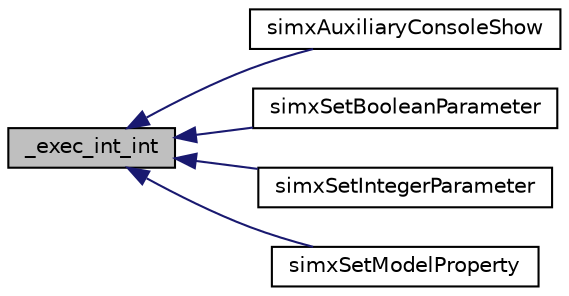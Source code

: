 digraph "_exec_int_int"
{
  edge [fontname="Helvetica",fontsize="10",labelfontname="Helvetica",labelfontsize="10"];
  node [fontname="Helvetica",fontsize="10",shape=record];
  rankdir="LR";
  Node1 [label="_exec_int_int",height=0.2,width=0.4,color="black", fillcolor="grey75", style="filled" fontcolor="black"];
  Node1 -> Node2 [dir="back",color="midnightblue",fontsize="10",style="solid",fontname="Helvetica"];
  Node2 [label="simxAuxiliaryConsoleShow",height=0.2,width=0.4,color="black", fillcolor="white", style="filled",URL="$ext_api_8h.html#a8052b6077528d7f6d9c822a95a7e6eab"];
  Node1 -> Node3 [dir="back",color="midnightblue",fontsize="10",style="solid",fontname="Helvetica"];
  Node3 [label="simxSetBooleanParameter",height=0.2,width=0.4,color="black", fillcolor="white", style="filled",URL="$ext_api_8h.html#a365801024c91e785eed0f2074807832b"];
  Node1 -> Node4 [dir="back",color="midnightblue",fontsize="10",style="solid",fontname="Helvetica"];
  Node4 [label="simxSetIntegerParameter",height=0.2,width=0.4,color="black", fillcolor="white", style="filled",URL="$ext_api_8h.html#a5ef34ab73e8a45b1f2451d447450bc92"];
  Node1 -> Node5 [dir="back",color="midnightblue",fontsize="10",style="solid",fontname="Helvetica"];
  Node5 [label="simxSetModelProperty",height=0.2,width=0.4,color="black", fillcolor="white", style="filled",URL="$ext_api_8h.html#acfb016b71e1a1b0e402dae614aae4231"];
}
